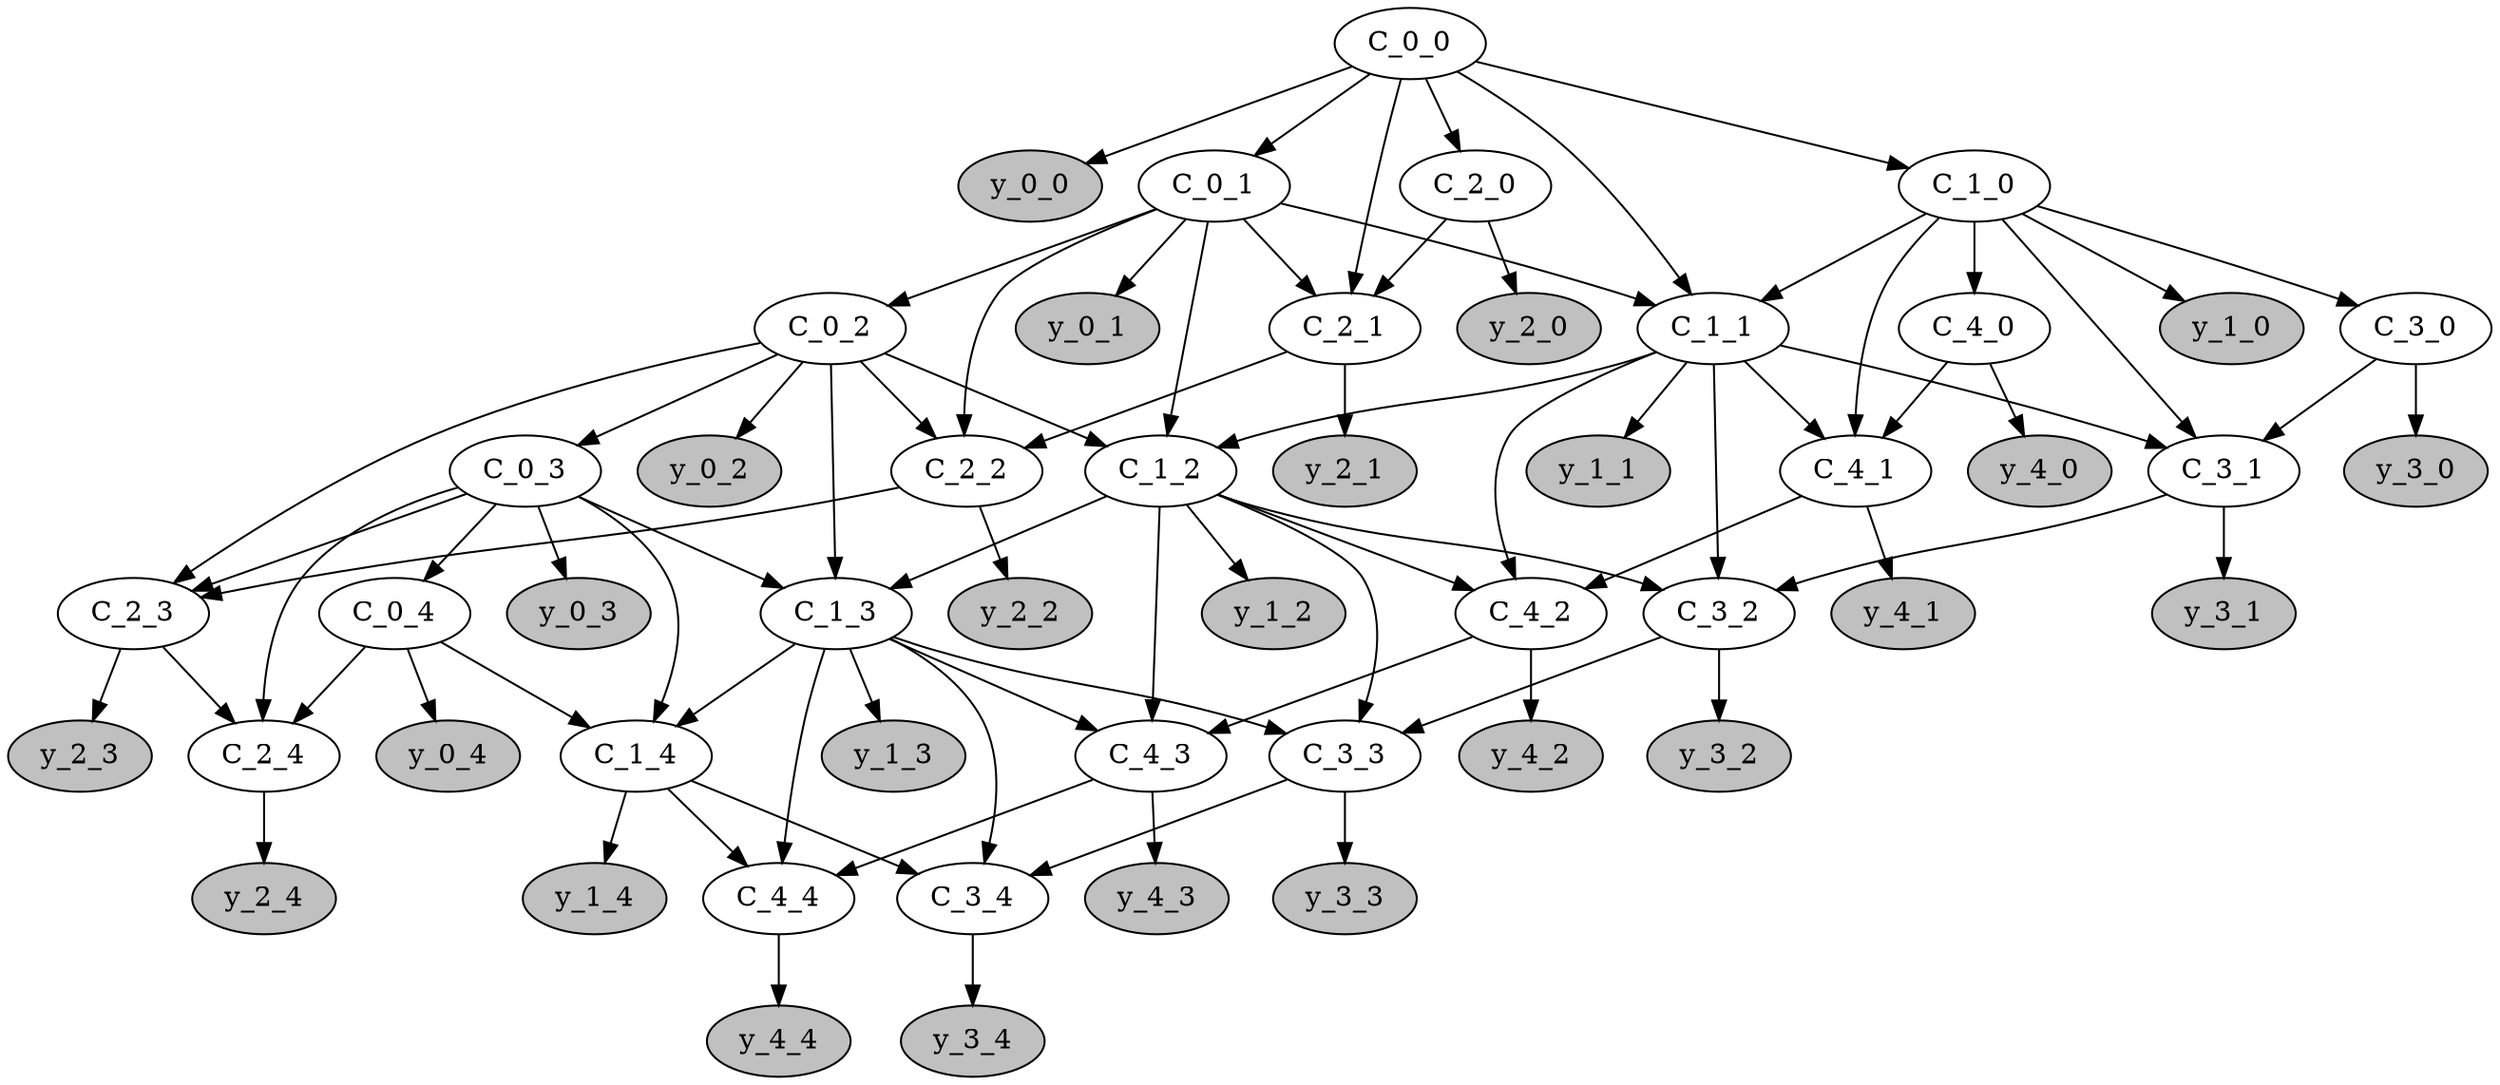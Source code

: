 digraph {
	C_0_0 [label=C_0_0 fillcolor=white shape=ellipse style=filled]
	y_0_0 [label=y_0_0 fillcolor=grey shape=ellipse style=filled]
	C_0_1 [label=C_0_1 fillcolor=white shape=ellipse style=filled]
	y_0_1 [label=y_0_1 fillcolor=grey shape=ellipse style=filled]
	C_0_2 [label=C_0_2 fillcolor=white shape=ellipse style=filled]
	y_0_2 [label=y_0_2 fillcolor=grey shape=ellipse style=filled]
	C_0_3 [label=C_0_3 fillcolor=white shape=ellipse style=filled]
	y_0_3 [label=y_0_3 fillcolor=grey shape=ellipse style=filled]
	C_0_4 [label=C_0_4 fillcolor=white shape=ellipse style=filled]
	y_0_4 [label=y_0_4 fillcolor=grey shape=ellipse style=filled]
	C_1_0 [label=C_1_0 fillcolor=white shape=ellipse style=filled]
	y_1_0 [label=y_1_0 fillcolor=grey shape=ellipse style=filled]
	C_1_1 [label=C_1_1 fillcolor=white shape=ellipse style=filled]
	y_1_1 [label=y_1_1 fillcolor=grey shape=ellipse style=filled]
	C_1_2 [label=C_1_2 fillcolor=white shape=ellipse style=filled]
	y_1_2 [label=y_1_2 fillcolor=grey shape=ellipse style=filled]
	C_1_3 [label=C_1_3 fillcolor=white shape=ellipse style=filled]
	y_1_3 [label=y_1_3 fillcolor=grey shape=ellipse style=filled]
	C_1_4 [label=C_1_4 fillcolor=white shape=ellipse style=filled]
	y_1_4 [label=y_1_4 fillcolor=grey shape=ellipse style=filled]
	C_3_0 [label=C_3_0 fillcolor=white shape=ellipse style=filled]
	y_3_0 [label=y_3_0 fillcolor=grey shape=ellipse style=filled]
	C_3_1 [label=C_3_1 fillcolor=white shape=ellipse style=filled]
	y_3_1 [label=y_3_1 fillcolor=grey shape=ellipse style=filled]
	C_3_2 [label=C_3_2 fillcolor=white shape=ellipse style=filled]
	y_3_2 [label=y_3_2 fillcolor=grey shape=ellipse style=filled]
	C_3_3 [label=C_3_3 fillcolor=white shape=ellipse style=filled]
	y_3_3 [label=y_3_3 fillcolor=grey shape=ellipse style=filled]
	C_3_4 [label=C_3_4 fillcolor=white shape=ellipse style=filled]
	y_3_4 [label=y_3_4 fillcolor=grey shape=ellipse style=filled]
	C_4_0 [label=C_4_0 fillcolor=white shape=ellipse style=filled]
	y_4_0 [label=y_4_0 fillcolor=grey shape=ellipse style=filled]
	C_4_1 [label=C_4_1 fillcolor=white shape=ellipse style=filled]
	y_4_1 [label=y_4_1 fillcolor=grey shape=ellipse style=filled]
	C_4_2 [label=C_4_2 fillcolor=white shape=ellipse style=filled]
	y_4_2 [label=y_4_2 fillcolor=grey shape=ellipse style=filled]
	C_4_3 [label=C_4_3 fillcolor=white shape=ellipse style=filled]
	y_4_3 [label=y_4_3 fillcolor=grey shape=ellipse style=filled]
	C_4_4 [label=C_4_4 fillcolor=white shape=ellipse style=filled]
	y_4_4 [label=y_4_4 fillcolor=grey shape=ellipse style=filled]
	C_2_0 [label=C_2_0 fillcolor=white shape=ellipse style=filled]
	y_2_0 [label=y_2_0 fillcolor=grey shape=ellipse style=filled]
	C_2_1 [label=C_2_1 fillcolor=white shape=ellipse style=filled]
	y_2_1 [label=y_2_1 fillcolor=grey shape=ellipse style=filled]
	C_2_2 [label=C_2_2 fillcolor=white shape=ellipse style=filled]
	y_2_2 [label=y_2_2 fillcolor=grey shape=ellipse style=filled]
	C_2_3 [label=C_2_3 fillcolor=white shape=ellipse style=filled]
	y_2_3 [label=y_2_3 fillcolor=grey shape=ellipse style=filled]
	C_2_4 [label=C_2_4 fillcolor=white shape=ellipse style=filled]
	y_2_4 [label=y_2_4 fillcolor=grey shape=ellipse style=filled]
	C_0_0 -> y_0_0
	C_0_0 -> C_0_1
	C_0_1 -> y_0_1
	C_0_1 -> C_0_2
	C_0_2 -> y_0_2
	C_0_2 -> C_0_3
	C_0_3 -> y_0_3
	C_0_3 -> C_0_4
	C_0_4 -> y_0_4
	C_0_0 -> C_1_0
	C_1_0 -> y_1_0
	C_0_0 -> C_1_1
	C_1_0 -> C_1_1
	C_0_1 -> C_1_1
	C_1_1 -> y_1_1
	C_0_1 -> C_1_2
	C_0_2 -> C_1_2
	C_1_1 -> C_1_2
	C_1_2 -> y_1_2
	C_1_2 -> C_1_3
	C_0_2 -> C_1_3
	C_0_3 -> C_1_3
	C_1_3 -> y_1_3
	C_0_3 -> C_1_4
	C_0_4 -> C_1_4
	C_1_3 -> C_1_4
	C_1_4 -> y_1_4
	C_1_0 -> C_3_0
	C_3_0 -> y_3_0
	C_3_0 -> C_3_1
	C_1_0 -> C_3_1
	C_1_1 -> C_3_1
	C_3_1 -> y_3_1
	C_1_2 -> C_3_2
	C_3_1 -> C_3_2
	C_1_1 -> C_3_2
	C_3_2 -> y_3_2
	C_3_2 -> C_3_3
	C_1_3 -> C_3_3
	C_1_2 -> C_3_3
	C_3_3 -> y_3_3
	C_1_3 -> C_3_4
	C_3_3 -> C_3_4
	C_1_4 -> C_3_4
	C_3_4 -> y_3_4
	C_1_0 -> C_4_0
	C_4_0 -> y_4_0
	C_1_0 -> C_4_1
	C_4_0 -> C_4_1
	C_1_1 -> C_4_1
	C_4_1 -> y_4_1
	C_4_1 -> C_4_2
	C_1_2 -> C_4_2
	C_1_1 -> C_4_2
	C_4_2 -> y_4_2
	C_1_3 -> C_4_3
	C_1_2 -> C_4_3
	C_4_2 -> C_4_3
	C_4_3 -> y_4_3
	C_4_3 -> C_4_4
	C_1_3 -> C_4_4
	C_1_4 -> C_4_4
	C_4_4 -> y_4_4
	C_0_0 -> C_2_0
	C_2_0 -> y_2_0
	C_0_0 -> C_2_1
	C_2_0 -> C_2_1
	C_0_1 -> C_2_1
	C_2_1 -> y_2_1
	C_2_1 -> C_2_2
	C_0_1 -> C_2_2
	C_0_2 -> C_2_2
	C_2_2 -> y_2_2
	C_2_2 -> C_2_3
	C_0_2 -> C_2_3
	C_0_3 -> C_2_3
	C_2_3 -> y_2_3
	C_0_4 -> C_2_4
	C_2_3 -> C_2_4
	C_0_3 -> C_2_4
	C_2_4 -> y_2_4
}
